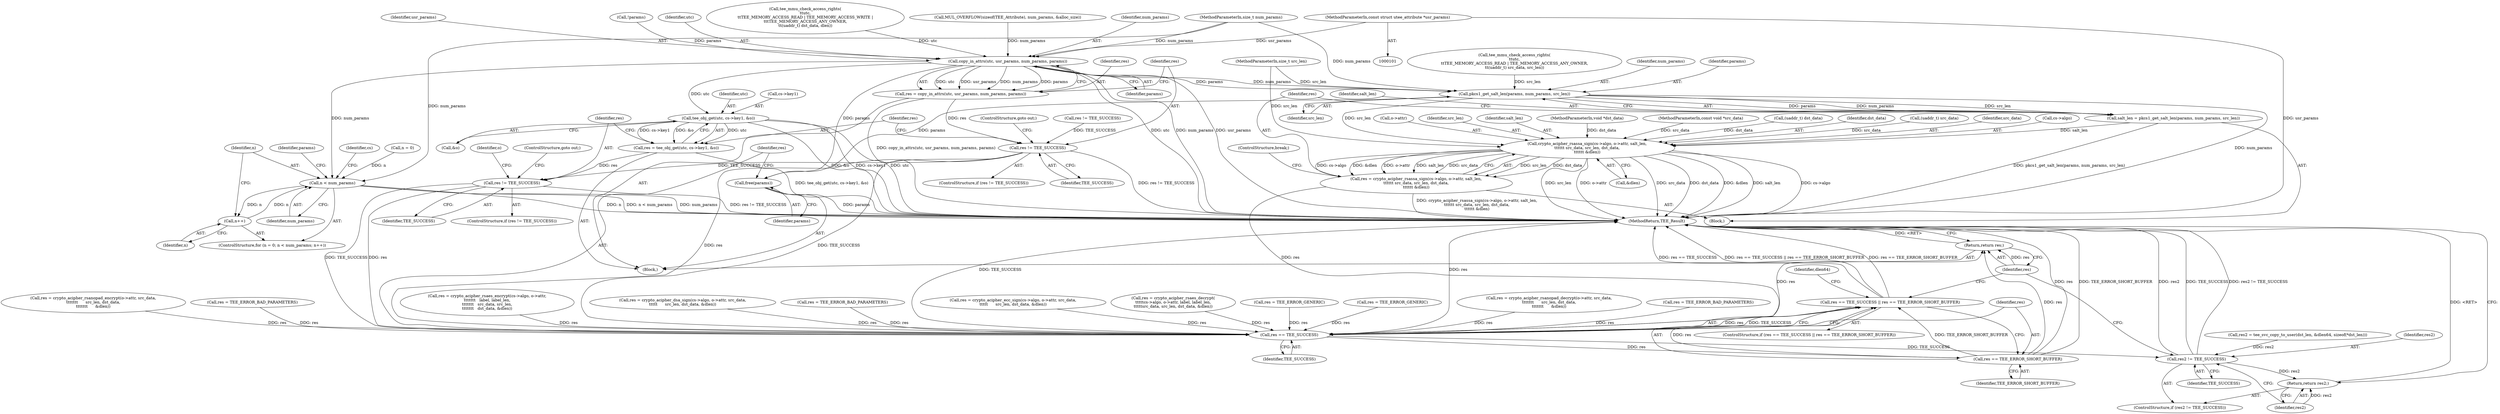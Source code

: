 digraph "0_optee_os_70697bf3c5dc3d201341b01a1a8e5bc6d2fb48f8@pointer" {
"1000103" [label="(MethodParameterIn,const struct utee_attribute *usr_params)"];
"1000239" [label="(Call,copy_in_attrs(utc, usr_params, num_params, params))"];
"1000237" [label="(Call,res = copy_in_attrs(utc, usr_params, num_params, params))"];
"1000245" [label="(Call,res != TEE_SUCCESS)"];
"1000259" [label="(Call,res != TEE_SUCCESS)"];
"1000521" [label="(Call,res == TEE_SUCCESS)"];
"1000520" [label="(Call,res == TEE_SUCCESS || res == TEE_ERROR_SHORT_BUFFER)"];
"1000524" [label="(Call,res == TEE_ERROR_SHORT_BUFFER)"];
"1000547" [label="(Return,return res;)"];
"1000542" [label="(Call,res2 != TEE_SUCCESS)"];
"1000545" [label="(Return,return res2;)"];
"1000251" [label="(Call,tee_obj_get(utc, cs->key1, &o))"];
"1000249" [label="(Call,res = tee_obj_get(utc, cs->key1, &o))"];
"1000337" [label="(Call,n < num_params)"];
"1000340" [label="(Call,n++)"];
"1000453" [label="(Call,pkcs1_get_salt_len(params, num_params, src_len))"];
"1000451" [label="(Call,salt_len = pkcs1_get_salt_len(params, num_params, src_len))"];
"1000459" [label="(Call,crypto_acipher_rsassa_sign(cs->algo, o->attr, salt_len,\n\t\t\t\t\t\t src_data, src_len, dst_data,\n\t\t\t\t\t\t &dlen))"];
"1000457" [label="(Call,res = crypto_acipher_rsassa_sign(cs->algo, o->attr, salt_len,\n\t\t\t\t\t\t src_data, src_len, dst_data,\n\t\t\t\t\t\t &dlen))"];
"1000517" [label="(Call,free(params))"];
"1000512" [label="(Call,res = TEE_ERROR_BAD_PARAMETERS)"];
"1000169" [label="(Call,(uaddr_t) src_data)"];
"1000532" [label="(Call,res2 = tee_svc_copy_to_user(dst_len, &dlen64, sizeof(*dst_len)))"];
"1000467" [label="(Identifier,src_data)"];
"1000496" [label="(Call,res = crypto_acipher_ecc_sign(cs->algo, o->attr, src_data,\n\t\t\t\t\t      src_len, dst_data, &dlen))"];
"1000340" [label="(Call,n++)"];
"1000220" [label="(Call,MUL_OVERFLOW(sizeof(TEE_Attribute), num_params, &alloc_size))"];
"1000378" [label="(Identifier,cs)"];
"1000457" [label="(Call,res = crypto_acipher_rsassa_sign(cs->algo, o->attr, salt_len,\n\t\t\t\t\t\t src_data, src_len, dst_data,\n\t\t\t\t\t\t &dlen))"];
"1000244" [label="(ControlStructure,if (res != TEE_SUCCESS))"];
"1000547" [label="(Return,return res;)"];
"1000334" [label="(Call,n = 0)"];
"1000406" [label="(Call,res = crypto_acipher_rsaes_decrypt(\n\t\t\t\t\tcs->algo, o->attr, label, label_len,\n\t\t\t\t\tsrc_data, src_len, dst_data, &dlen))"];
"1000460" [label="(Call,cs->algo)"];
"1000268" [label="(Identifier,o)"];
"1000546" [label="(Identifier,res2)"];
"1000523" [label="(Identifier,TEE_SUCCESS)"];
"1000274" [label="(Call,res = TEE_ERROR_GENERIC)"];
"1000548" [label="(Identifier,res)"];
"1000323" [label="(Call,res = TEE_ERROR_GENERIC)"];
"1000517" [label="(Call,free(params))"];
"1000242" [label="(Identifier,num_params)"];
"1000456" [label="(Identifier,src_len)"];
"1000337" [label="(Call,n < num_params)"];
"1000210" [label="(Call,res != TEE_SUCCESS)"];
"1000106" [label="(MethodParameterIn,size_t src_len)"];
"1000524" [label="(Call,res == TEE_ERROR_SHORT_BUFFER)"];
"1000463" [label="(Call,o->attr)"];
"1000468" [label="(Identifier,src_len)"];
"1000247" [label="(Identifier,TEE_SUCCESS)"];
"1000520" [label="(Call,res == TEE_SUCCESS || res == TEE_ERROR_SHORT_BUFFER)"];
"1000259" [label="(Call,res != TEE_SUCCESS)"];
"1000339" [label="(Identifier,num_params)"];
"1000250" [label="(Identifier,res)"];
"1000525" [label="(Identifier,res)"];
"1000455" [label="(Identifier,num_params)"];
"1000382" [label="(Call,res = crypto_acipher_rsaes_encrypt(cs->algo, o->attr,\n\t\t\t\t\t\t\t   label, label_len,\n\t\t\t\t\t\t\t   src_data, src_len,\n\t\t\t\t\t\t\t   dst_data, &dlen))"];
"1000248" [label="(ControlStructure,goto out;)"];
"1000241" [label="(Identifier,usr_params)"];
"1000466" [label="(Identifier,salt_len)"];
"1000458" [label="(Identifier,res)"];
"1000107" [label="(MethodParameterIn,void *dst_data)"];
"1000452" [label="(Identifier,salt_len)"];
"1000472" [label="(ControlStructure,break;)"];
"1000541" [label="(ControlStructure,if (res2 != TEE_SUCCESS))"];
"1000261" [label="(Identifier,TEE_SUCCESS)"];
"1000522" [label="(Identifier,res)"];
"1000243" [label="(Identifier,params)"];
"1000233" [label="(Call,!params)"];
"1000103" [label="(MethodParameterIn,const struct utee_attribute *usr_params)"];
"1000237" [label="(Call,res = copy_in_attrs(utc, usr_params, num_params, params))"];
"1000451" [label="(Call,salt_len = pkcs1_get_salt_len(params, num_params, src_len))"];
"1000453" [label="(Call,pkcs1_get_salt_len(params, num_params, src_len))"];
"1000262" [label="(ControlStructure,goto out;)"];
"1000476" [label="(Call,res = crypto_acipher_dsa_sign(cs->algo, o->attr, src_data,\n\t\t\t\t\t      src_len, dst_data, &dlen))"];
"1000454" [label="(Identifier,params)"];
"1000333" [label="(ControlStructure,for (n = 0; n < num_params; n++))"];
"1000544" [label="(Identifier,TEE_SUCCESS)"];
"1000240" [label="(Identifier,utc)"];
"1000521" [label="(Call,res == TEE_SUCCESS)"];
"1000109" [label="(Block,)"];
"1000543" [label="(Identifier,res2)"];
"1000105" [label="(MethodParameterIn,const void *src_data)"];
"1000347" [label="(Identifier,params)"];
"1000246" [label="(Identifier,res)"];
"1000253" [label="(Call,cs->key1)"];
"1000238" [label="(Identifier,res)"];
"1000526" [label="(Identifier,TEE_ERROR_SHORT_BUFFER)"];
"1000164" [label="(Call,tee_mmu_check_access_rights(\n\t\tutc,\n\t\tTEE_MEMORY_ACCESS_READ | TEE_MEMORY_ACCESS_ANY_OWNER,\n\t\t(uaddr_t) src_data, src_len))"];
"1000205" [label="(Call,(uaddr_t) dst_data)"];
"1000249" [label="(Call,res = tee_obj_get(utc, cs->key1, &o))"];
"1000310" [label="(Call,res = crypto_acipher_rsanopad_decrypt(o->attr, src_data,\n\t\t\t\t\t\t\t      src_len, dst_data,\n\t\t\t\t\t\t\t      &dlen))"];
"1000256" [label="(Call,&o)"];
"1000104" [label="(MethodParameterIn,size_t num_params)"];
"1000470" [label="(Call,&dlen)"];
"1000251" [label="(Call,tee_obj_get(utc, cs->key1, &o))"];
"1000198" [label="(Call,tee_mmu_check_access_rights(\n\t\tutc,\n\t\tTEE_MEMORY_ACCESS_READ | TEE_MEMORY_ACCESS_WRITE |\n\t\t\tTEE_MEMORY_ACCESS_ANY_OWNER,\n\t\t(uaddr_t) dst_data, dlen))"];
"1000239" [label="(Call,copy_in_attrs(utc, usr_params, num_params, params))"];
"1000447" [label="(Call,res = TEE_ERROR_BAD_PARAMETERS)"];
"1000549" [label="(MethodReturn,TEE_Result)"];
"1000530" [label="(Identifier,dlen64)"];
"1000545" [label="(Return,return res2;)"];
"1000282" [label="(Block,)"];
"1000519" [label="(ControlStructure,if (res == TEE_SUCCESS || res == TEE_ERROR_SHORT_BUFFER))"];
"1000341" [label="(Identifier,n)"];
"1000459" [label="(Call,crypto_acipher_rsassa_sign(cs->algo, o->attr, salt_len,\n\t\t\t\t\t\t src_data, src_len, dst_data,\n\t\t\t\t\t\t &dlen))"];
"1000338" [label="(Identifier,n)"];
"1000518" [label="(Identifier,params)"];
"1000258" [label="(ControlStructure,if (res != TEE_SUCCESS))"];
"1000542" [label="(Call,res2 != TEE_SUCCESS)"];
"1000291" [label="(Call,res = crypto_acipher_rsanopad_encrypt(o->attr, src_data,\n\t\t\t\t\t\t\t      src_len, dst_data,\n\t\t\t\t\t\t\t      &dlen))"];
"1000252" [label="(Identifier,utc)"];
"1000469" [label="(Identifier,dst_data)"];
"1000245" [label="(Call,res != TEE_SUCCESS)"];
"1000260" [label="(Identifier,res)"];
"1000424" [label="(Call,res = TEE_ERROR_BAD_PARAMETERS)"];
"1000103" -> "1000101"  [label="AST: "];
"1000103" -> "1000549"  [label="DDG: usr_params"];
"1000103" -> "1000239"  [label="DDG: usr_params"];
"1000239" -> "1000237"  [label="AST: "];
"1000239" -> "1000243"  [label="CFG: "];
"1000240" -> "1000239"  [label="AST: "];
"1000241" -> "1000239"  [label="AST: "];
"1000242" -> "1000239"  [label="AST: "];
"1000243" -> "1000239"  [label="AST: "];
"1000237" -> "1000239"  [label="CFG: "];
"1000239" -> "1000549"  [label="DDG: utc"];
"1000239" -> "1000549"  [label="DDG: num_params"];
"1000239" -> "1000549"  [label="DDG: usr_params"];
"1000239" -> "1000237"  [label="DDG: utc"];
"1000239" -> "1000237"  [label="DDG: usr_params"];
"1000239" -> "1000237"  [label="DDG: num_params"];
"1000239" -> "1000237"  [label="DDG: params"];
"1000198" -> "1000239"  [label="DDG: utc"];
"1000220" -> "1000239"  [label="DDG: num_params"];
"1000104" -> "1000239"  [label="DDG: num_params"];
"1000233" -> "1000239"  [label="DDG: params"];
"1000239" -> "1000251"  [label="DDG: utc"];
"1000239" -> "1000337"  [label="DDG: num_params"];
"1000239" -> "1000453"  [label="DDG: params"];
"1000239" -> "1000453"  [label="DDG: num_params"];
"1000239" -> "1000517"  [label="DDG: params"];
"1000237" -> "1000109"  [label="AST: "];
"1000238" -> "1000237"  [label="AST: "];
"1000246" -> "1000237"  [label="CFG: "];
"1000237" -> "1000549"  [label="DDG: copy_in_attrs(utc, usr_params, num_params, params)"];
"1000237" -> "1000245"  [label="DDG: res"];
"1000245" -> "1000244"  [label="AST: "];
"1000245" -> "1000247"  [label="CFG: "];
"1000246" -> "1000245"  [label="AST: "];
"1000247" -> "1000245"  [label="AST: "];
"1000248" -> "1000245"  [label="CFG: "];
"1000250" -> "1000245"  [label="CFG: "];
"1000245" -> "1000549"  [label="DDG: res != TEE_SUCCESS"];
"1000210" -> "1000245"  [label="DDG: TEE_SUCCESS"];
"1000245" -> "1000259"  [label="DDG: TEE_SUCCESS"];
"1000245" -> "1000521"  [label="DDG: res"];
"1000245" -> "1000521"  [label="DDG: TEE_SUCCESS"];
"1000259" -> "1000258"  [label="AST: "];
"1000259" -> "1000261"  [label="CFG: "];
"1000260" -> "1000259"  [label="AST: "];
"1000261" -> "1000259"  [label="AST: "];
"1000262" -> "1000259"  [label="CFG: "];
"1000268" -> "1000259"  [label="CFG: "];
"1000259" -> "1000549"  [label="DDG: res != TEE_SUCCESS"];
"1000249" -> "1000259"  [label="DDG: res"];
"1000259" -> "1000521"  [label="DDG: res"];
"1000259" -> "1000521"  [label="DDG: TEE_SUCCESS"];
"1000521" -> "1000520"  [label="AST: "];
"1000521" -> "1000523"  [label="CFG: "];
"1000522" -> "1000521"  [label="AST: "];
"1000523" -> "1000521"  [label="AST: "];
"1000525" -> "1000521"  [label="CFG: "];
"1000520" -> "1000521"  [label="CFG: "];
"1000521" -> "1000549"  [label="DDG: res"];
"1000521" -> "1000549"  [label="DDG: TEE_SUCCESS"];
"1000521" -> "1000520"  [label="DDG: res"];
"1000521" -> "1000520"  [label="DDG: TEE_SUCCESS"];
"1000274" -> "1000521"  [label="DDG: res"];
"1000512" -> "1000521"  [label="DDG: res"];
"1000310" -> "1000521"  [label="DDG: res"];
"1000406" -> "1000521"  [label="DDG: res"];
"1000496" -> "1000521"  [label="DDG: res"];
"1000323" -> "1000521"  [label="DDG: res"];
"1000457" -> "1000521"  [label="DDG: res"];
"1000447" -> "1000521"  [label="DDG: res"];
"1000291" -> "1000521"  [label="DDG: res"];
"1000382" -> "1000521"  [label="DDG: res"];
"1000424" -> "1000521"  [label="DDG: res"];
"1000476" -> "1000521"  [label="DDG: res"];
"1000521" -> "1000524"  [label="DDG: res"];
"1000521" -> "1000542"  [label="DDG: TEE_SUCCESS"];
"1000521" -> "1000547"  [label="DDG: res"];
"1000520" -> "1000519"  [label="AST: "];
"1000520" -> "1000524"  [label="CFG: "];
"1000524" -> "1000520"  [label="AST: "];
"1000530" -> "1000520"  [label="CFG: "];
"1000548" -> "1000520"  [label="CFG: "];
"1000520" -> "1000549"  [label="DDG: res == TEE_SUCCESS || res == TEE_ERROR_SHORT_BUFFER"];
"1000520" -> "1000549"  [label="DDG: res == TEE_ERROR_SHORT_BUFFER"];
"1000520" -> "1000549"  [label="DDG: res == TEE_SUCCESS"];
"1000524" -> "1000520"  [label="DDG: res"];
"1000524" -> "1000520"  [label="DDG: TEE_ERROR_SHORT_BUFFER"];
"1000524" -> "1000526"  [label="CFG: "];
"1000525" -> "1000524"  [label="AST: "];
"1000526" -> "1000524"  [label="AST: "];
"1000524" -> "1000549"  [label="DDG: res"];
"1000524" -> "1000549"  [label="DDG: TEE_ERROR_SHORT_BUFFER"];
"1000524" -> "1000547"  [label="DDG: res"];
"1000547" -> "1000109"  [label="AST: "];
"1000547" -> "1000548"  [label="CFG: "];
"1000548" -> "1000547"  [label="AST: "];
"1000549" -> "1000547"  [label="CFG: "];
"1000547" -> "1000549"  [label="DDG: <RET>"];
"1000548" -> "1000547"  [label="DDG: res"];
"1000542" -> "1000541"  [label="AST: "];
"1000542" -> "1000544"  [label="CFG: "];
"1000543" -> "1000542"  [label="AST: "];
"1000544" -> "1000542"  [label="AST: "];
"1000546" -> "1000542"  [label="CFG: "];
"1000548" -> "1000542"  [label="CFG: "];
"1000542" -> "1000549"  [label="DDG: res2 != TEE_SUCCESS"];
"1000542" -> "1000549"  [label="DDG: res2"];
"1000542" -> "1000549"  [label="DDG: TEE_SUCCESS"];
"1000532" -> "1000542"  [label="DDG: res2"];
"1000542" -> "1000545"  [label="DDG: res2"];
"1000545" -> "1000541"  [label="AST: "];
"1000545" -> "1000546"  [label="CFG: "];
"1000546" -> "1000545"  [label="AST: "];
"1000549" -> "1000545"  [label="CFG: "];
"1000545" -> "1000549"  [label="DDG: <RET>"];
"1000546" -> "1000545"  [label="DDG: res2"];
"1000251" -> "1000249"  [label="AST: "];
"1000251" -> "1000256"  [label="CFG: "];
"1000252" -> "1000251"  [label="AST: "];
"1000253" -> "1000251"  [label="AST: "];
"1000256" -> "1000251"  [label="AST: "];
"1000249" -> "1000251"  [label="CFG: "];
"1000251" -> "1000549"  [label="DDG: cs->key1"];
"1000251" -> "1000549"  [label="DDG: utc"];
"1000251" -> "1000549"  [label="DDG: &o"];
"1000251" -> "1000249"  [label="DDG: utc"];
"1000251" -> "1000249"  [label="DDG: cs->key1"];
"1000251" -> "1000249"  [label="DDG: &o"];
"1000249" -> "1000109"  [label="AST: "];
"1000250" -> "1000249"  [label="AST: "];
"1000260" -> "1000249"  [label="CFG: "];
"1000249" -> "1000549"  [label="DDG: tee_obj_get(utc, cs->key1, &o)"];
"1000337" -> "1000333"  [label="AST: "];
"1000337" -> "1000339"  [label="CFG: "];
"1000338" -> "1000337"  [label="AST: "];
"1000339" -> "1000337"  [label="AST: "];
"1000347" -> "1000337"  [label="CFG: "];
"1000378" -> "1000337"  [label="CFG: "];
"1000337" -> "1000549"  [label="DDG: num_params"];
"1000337" -> "1000549"  [label="DDG: n"];
"1000337" -> "1000549"  [label="DDG: n < num_params"];
"1000340" -> "1000337"  [label="DDG: n"];
"1000334" -> "1000337"  [label="DDG: n"];
"1000104" -> "1000337"  [label="DDG: num_params"];
"1000337" -> "1000340"  [label="DDG: n"];
"1000340" -> "1000333"  [label="AST: "];
"1000340" -> "1000341"  [label="CFG: "];
"1000341" -> "1000340"  [label="AST: "];
"1000338" -> "1000340"  [label="CFG: "];
"1000453" -> "1000451"  [label="AST: "];
"1000453" -> "1000456"  [label="CFG: "];
"1000454" -> "1000453"  [label="AST: "];
"1000455" -> "1000453"  [label="AST: "];
"1000456" -> "1000453"  [label="AST: "];
"1000451" -> "1000453"  [label="CFG: "];
"1000453" -> "1000549"  [label="DDG: num_params"];
"1000453" -> "1000451"  [label="DDG: params"];
"1000453" -> "1000451"  [label="DDG: num_params"];
"1000453" -> "1000451"  [label="DDG: src_len"];
"1000104" -> "1000453"  [label="DDG: num_params"];
"1000164" -> "1000453"  [label="DDG: src_len"];
"1000106" -> "1000453"  [label="DDG: src_len"];
"1000453" -> "1000459"  [label="DDG: src_len"];
"1000453" -> "1000517"  [label="DDG: params"];
"1000451" -> "1000282"  [label="AST: "];
"1000452" -> "1000451"  [label="AST: "];
"1000458" -> "1000451"  [label="CFG: "];
"1000451" -> "1000549"  [label="DDG: pkcs1_get_salt_len(params, num_params, src_len)"];
"1000451" -> "1000459"  [label="DDG: salt_len"];
"1000459" -> "1000457"  [label="AST: "];
"1000459" -> "1000470"  [label="CFG: "];
"1000460" -> "1000459"  [label="AST: "];
"1000463" -> "1000459"  [label="AST: "];
"1000466" -> "1000459"  [label="AST: "];
"1000467" -> "1000459"  [label="AST: "];
"1000468" -> "1000459"  [label="AST: "];
"1000469" -> "1000459"  [label="AST: "];
"1000470" -> "1000459"  [label="AST: "];
"1000457" -> "1000459"  [label="CFG: "];
"1000459" -> "1000549"  [label="DDG: cs->algo"];
"1000459" -> "1000549"  [label="DDG: src_len"];
"1000459" -> "1000549"  [label="DDG: o->attr"];
"1000459" -> "1000549"  [label="DDG: src_data"];
"1000459" -> "1000549"  [label="DDG: dst_data"];
"1000459" -> "1000549"  [label="DDG: &dlen"];
"1000459" -> "1000549"  [label="DDG: salt_len"];
"1000459" -> "1000457"  [label="DDG: src_len"];
"1000459" -> "1000457"  [label="DDG: dst_data"];
"1000459" -> "1000457"  [label="DDG: cs->algo"];
"1000459" -> "1000457"  [label="DDG: &dlen"];
"1000459" -> "1000457"  [label="DDG: o->attr"];
"1000459" -> "1000457"  [label="DDG: salt_len"];
"1000459" -> "1000457"  [label="DDG: src_data"];
"1000169" -> "1000459"  [label="DDG: src_data"];
"1000105" -> "1000459"  [label="DDG: src_data"];
"1000106" -> "1000459"  [label="DDG: src_len"];
"1000205" -> "1000459"  [label="DDG: dst_data"];
"1000107" -> "1000459"  [label="DDG: dst_data"];
"1000457" -> "1000282"  [label="AST: "];
"1000458" -> "1000457"  [label="AST: "];
"1000472" -> "1000457"  [label="CFG: "];
"1000457" -> "1000549"  [label="DDG: crypto_acipher_rsassa_sign(cs->algo, o->attr, salt_len,\n\t\t\t\t\t\t src_data, src_len, dst_data,\n\t\t\t\t\t\t &dlen)"];
"1000517" -> "1000109"  [label="AST: "];
"1000517" -> "1000518"  [label="CFG: "];
"1000518" -> "1000517"  [label="AST: "];
"1000522" -> "1000517"  [label="CFG: "];
"1000517" -> "1000549"  [label="DDG: params"];
}
